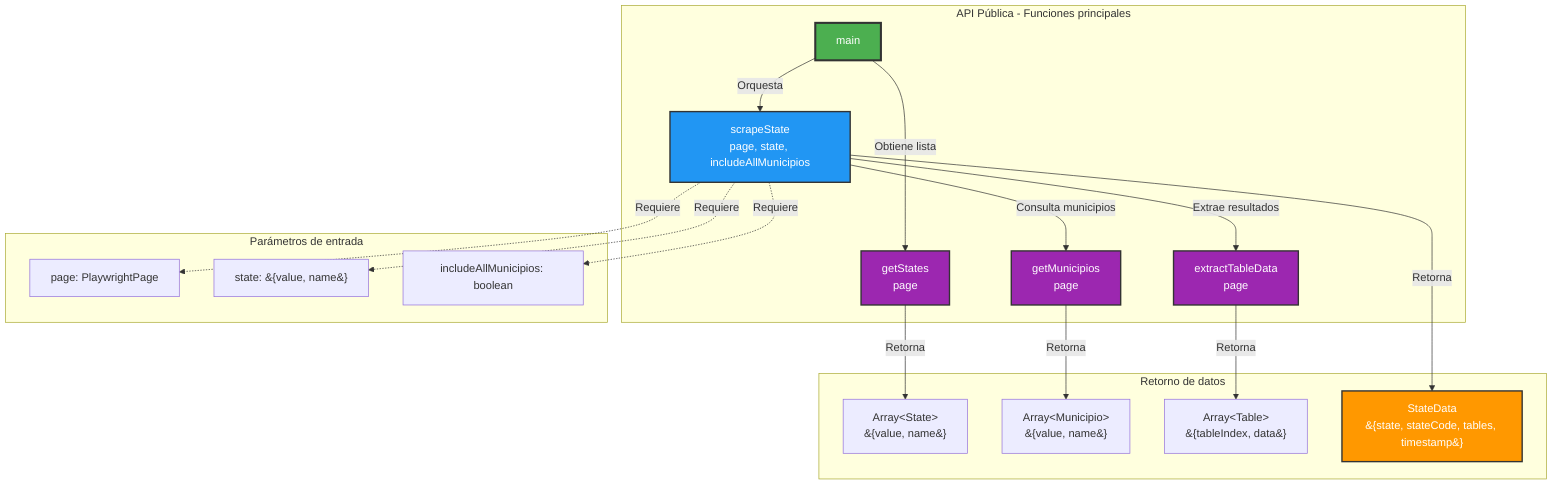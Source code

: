 graph TB
    subgraph "API Pública - Funciones principales"
        A[main]
        B[scrapeState<br/>page, state, includeAllMunicipios]
        C[getStates<br/>page]
        D[getMunicipios<br/>page]
        E[extractTableData<br/>page]
    end

    subgraph "Parámetros de entrada"
        F[page: PlaywrightPage]
        G[state: &#123;value, name&#125;]
        H[includeAllMunicipios: boolean]
    end

    subgraph "Retorno de datos"
        I[Array&lt;State&gt;<br/>&#123;value, name&#125;]
        J[Array&lt;Municipio&gt;<br/>&#123;value, name&#125;]
        K[Array&lt;Table&gt;<br/>&#123;tableIndex, data&#125;]
        L[StateData<br/>&#123;state, stateCode, tables, timestamp&#125;]
    end

    A -->|Orquesta| B
    A -->|Obtiene lista| C
    B -->|Consulta municipios| D
    B -->|Extrae resultados| E

    B -.->|Requiere| F
    B -.->|Requiere| G
    B -.->|Requiere| H

    C -->|Retorna| I
    D -->|Retorna| J
    E -->|Retorna| K
    B -->|Retorna| L

    style A fill:#4CAF50,stroke:#333,stroke-width:3px,color:#fff
    style B fill:#2196F3,stroke:#333,stroke-width:2px,color:#fff
    style C fill:#9C27B0,stroke:#333,stroke-width:2px,color:#fff
    style D fill:#9C27B0,stroke:#333,stroke-width:2px,color:#fff
    style E fill:#9C27B0,stroke:#333,stroke-width:2px,color:#fff

    style L fill:#FF9800,stroke:#333,stroke-width:2px,color:#fff
